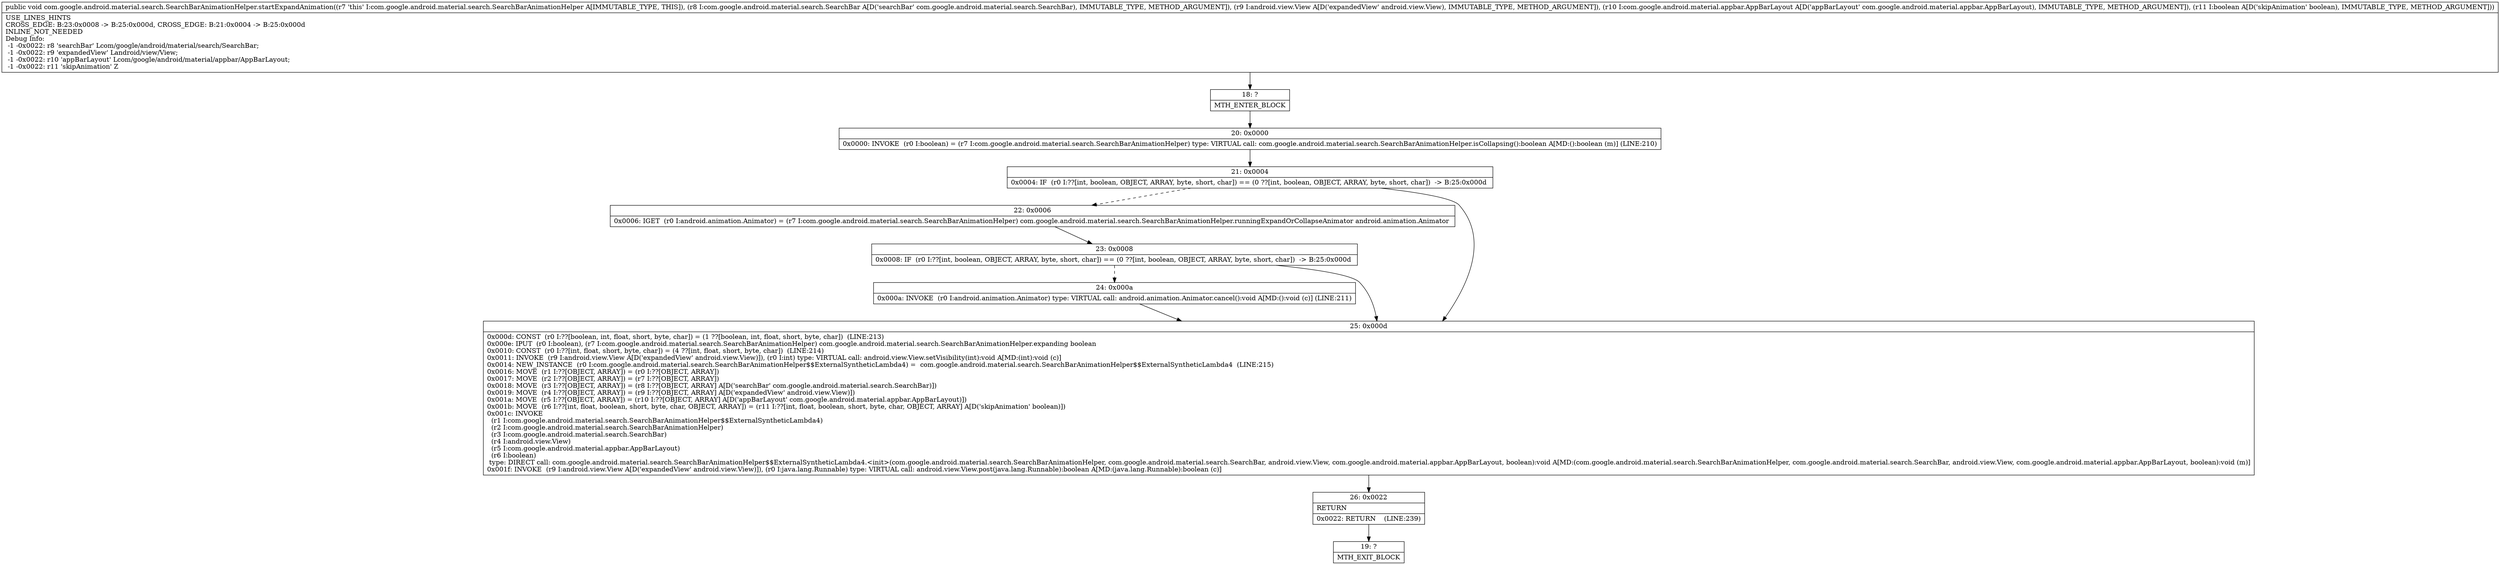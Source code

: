 digraph "CFG forcom.google.android.material.search.SearchBarAnimationHelper.startExpandAnimation(Lcom\/google\/android\/material\/search\/SearchBar;Landroid\/view\/View;Lcom\/google\/android\/material\/appbar\/AppBarLayout;Z)V" {
Node_18 [shape=record,label="{18\:\ ?|MTH_ENTER_BLOCK\l}"];
Node_20 [shape=record,label="{20\:\ 0x0000|0x0000: INVOKE  (r0 I:boolean) = (r7 I:com.google.android.material.search.SearchBarAnimationHelper) type: VIRTUAL call: com.google.android.material.search.SearchBarAnimationHelper.isCollapsing():boolean A[MD:():boolean (m)] (LINE:210)\l}"];
Node_21 [shape=record,label="{21\:\ 0x0004|0x0004: IF  (r0 I:??[int, boolean, OBJECT, ARRAY, byte, short, char]) == (0 ??[int, boolean, OBJECT, ARRAY, byte, short, char])  \-\> B:25:0x000d \l}"];
Node_22 [shape=record,label="{22\:\ 0x0006|0x0006: IGET  (r0 I:android.animation.Animator) = (r7 I:com.google.android.material.search.SearchBarAnimationHelper) com.google.android.material.search.SearchBarAnimationHelper.runningExpandOrCollapseAnimator android.animation.Animator \l}"];
Node_23 [shape=record,label="{23\:\ 0x0008|0x0008: IF  (r0 I:??[int, boolean, OBJECT, ARRAY, byte, short, char]) == (0 ??[int, boolean, OBJECT, ARRAY, byte, short, char])  \-\> B:25:0x000d \l}"];
Node_24 [shape=record,label="{24\:\ 0x000a|0x000a: INVOKE  (r0 I:android.animation.Animator) type: VIRTUAL call: android.animation.Animator.cancel():void A[MD:():void (c)] (LINE:211)\l}"];
Node_25 [shape=record,label="{25\:\ 0x000d|0x000d: CONST  (r0 I:??[boolean, int, float, short, byte, char]) = (1 ??[boolean, int, float, short, byte, char])  (LINE:213)\l0x000e: IPUT  (r0 I:boolean), (r7 I:com.google.android.material.search.SearchBarAnimationHelper) com.google.android.material.search.SearchBarAnimationHelper.expanding boolean \l0x0010: CONST  (r0 I:??[int, float, short, byte, char]) = (4 ??[int, float, short, byte, char])  (LINE:214)\l0x0011: INVOKE  (r9 I:android.view.View A[D('expandedView' android.view.View)]), (r0 I:int) type: VIRTUAL call: android.view.View.setVisibility(int):void A[MD:(int):void (c)]\l0x0014: NEW_INSTANCE  (r0 I:com.google.android.material.search.SearchBarAnimationHelper$$ExternalSyntheticLambda4) =  com.google.android.material.search.SearchBarAnimationHelper$$ExternalSyntheticLambda4  (LINE:215)\l0x0016: MOVE  (r1 I:??[OBJECT, ARRAY]) = (r0 I:??[OBJECT, ARRAY]) \l0x0017: MOVE  (r2 I:??[OBJECT, ARRAY]) = (r7 I:??[OBJECT, ARRAY]) \l0x0018: MOVE  (r3 I:??[OBJECT, ARRAY]) = (r8 I:??[OBJECT, ARRAY] A[D('searchBar' com.google.android.material.search.SearchBar)]) \l0x0019: MOVE  (r4 I:??[OBJECT, ARRAY]) = (r9 I:??[OBJECT, ARRAY] A[D('expandedView' android.view.View)]) \l0x001a: MOVE  (r5 I:??[OBJECT, ARRAY]) = (r10 I:??[OBJECT, ARRAY] A[D('appBarLayout' com.google.android.material.appbar.AppBarLayout)]) \l0x001b: MOVE  (r6 I:??[int, float, boolean, short, byte, char, OBJECT, ARRAY]) = (r11 I:??[int, float, boolean, short, byte, char, OBJECT, ARRAY] A[D('skipAnimation' boolean)]) \l0x001c: INVOKE  \l  (r1 I:com.google.android.material.search.SearchBarAnimationHelper$$ExternalSyntheticLambda4)\l  (r2 I:com.google.android.material.search.SearchBarAnimationHelper)\l  (r3 I:com.google.android.material.search.SearchBar)\l  (r4 I:android.view.View)\l  (r5 I:com.google.android.material.appbar.AppBarLayout)\l  (r6 I:boolean)\l type: DIRECT call: com.google.android.material.search.SearchBarAnimationHelper$$ExternalSyntheticLambda4.\<init\>(com.google.android.material.search.SearchBarAnimationHelper, com.google.android.material.search.SearchBar, android.view.View, com.google.android.material.appbar.AppBarLayout, boolean):void A[MD:(com.google.android.material.search.SearchBarAnimationHelper, com.google.android.material.search.SearchBar, android.view.View, com.google.android.material.appbar.AppBarLayout, boolean):void (m)]\l0x001f: INVOKE  (r9 I:android.view.View A[D('expandedView' android.view.View)]), (r0 I:java.lang.Runnable) type: VIRTUAL call: android.view.View.post(java.lang.Runnable):boolean A[MD:(java.lang.Runnable):boolean (c)]\l}"];
Node_26 [shape=record,label="{26\:\ 0x0022|RETURN\l|0x0022: RETURN    (LINE:239)\l}"];
Node_19 [shape=record,label="{19\:\ ?|MTH_EXIT_BLOCK\l}"];
MethodNode[shape=record,label="{public void com.google.android.material.search.SearchBarAnimationHelper.startExpandAnimation((r7 'this' I:com.google.android.material.search.SearchBarAnimationHelper A[IMMUTABLE_TYPE, THIS]), (r8 I:com.google.android.material.search.SearchBar A[D('searchBar' com.google.android.material.search.SearchBar), IMMUTABLE_TYPE, METHOD_ARGUMENT]), (r9 I:android.view.View A[D('expandedView' android.view.View), IMMUTABLE_TYPE, METHOD_ARGUMENT]), (r10 I:com.google.android.material.appbar.AppBarLayout A[D('appBarLayout' com.google.android.material.appbar.AppBarLayout), IMMUTABLE_TYPE, METHOD_ARGUMENT]), (r11 I:boolean A[D('skipAnimation' boolean), IMMUTABLE_TYPE, METHOD_ARGUMENT]))  | USE_LINES_HINTS\lCROSS_EDGE: B:23:0x0008 \-\> B:25:0x000d, CROSS_EDGE: B:21:0x0004 \-\> B:25:0x000d\lINLINE_NOT_NEEDED\lDebug Info:\l  \-1 \-0x0022: r8 'searchBar' Lcom\/google\/android\/material\/search\/SearchBar;\l  \-1 \-0x0022: r9 'expandedView' Landroid\/view\/View;\l  \-1 \-0x0022: r10 'appBarLayout' Lcom\/google\/android\/material\/appbar\/AppBarLayout;\l  \-1 \-0x0022: r11 'skipAnimation' Z\l}"];
MethodNode -> Node_18;Node_18 -> Node_20;
Node_20 -> Node_21;
Node_21 -> Node_22[style=dashed];
Node_21 -> Node_25;
Node_22 -> Node_23;
Node_23 -> Node_24[style=dashed];
Node_23 -> Node_25;
Node_24 -> Node_25;
Node_25 -> Node_26;
Node_26 -> Node_19;
}

